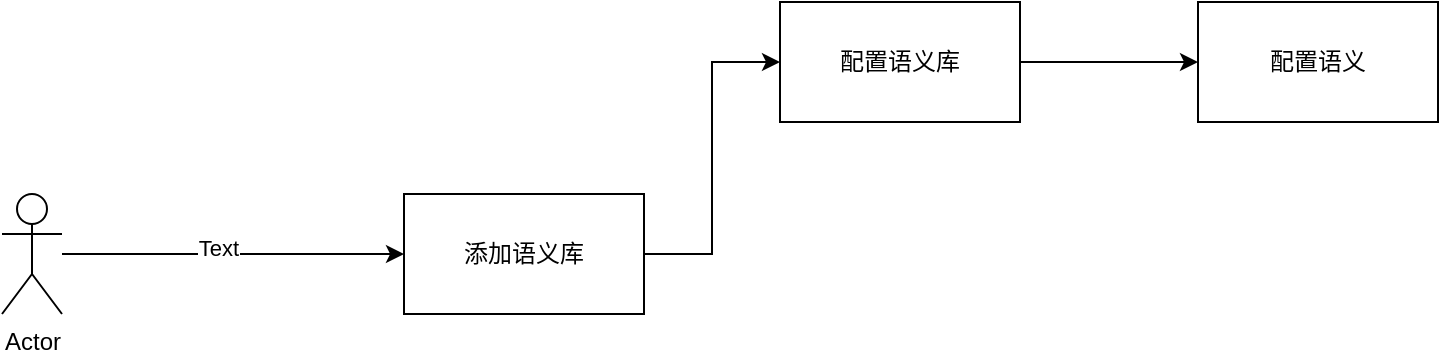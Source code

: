 <mxfile version="22.1.7" type="github">
  <diagram name="第 1 页" id="1hYo64LuMpDYzzGd4I8e">
    <mxGraphModel dx="1509" dy="827" grid="0" gridSize="10" guides="1" tooltips="1" connect="1" arrows="1" fold="1" page="1" pageScale="1" pageWidth="1654" pageHeight="2336" math="0" shadow="0">
      <root>
        <mxCell id="0" />
        <mxCell id="1" parent="0" />
        <mxCell id="4XoDtmQWzFF1k-0LZuOs-3" style="edgeStyle=orthogonalEdgeStyle;rounded=0;orthogonalLoop=1;jettySize=auto;html=1;" edge="1" parent="1" source="4XoDtmQWzFF1k-0LZuOs-1" target="4XoDtmQWzFF1k-0LZuOs-2">
          <mxGeometry relative="1" as="geometry" />
        </mxCell>
        <mxCell id="4XoDtmQWzFF1k-0LZuOs-4" value="Text" style="edgeLabel;html=1;align=center;verticalAlign=middle;resizable=0;points=[];" vertex="1" connectable="0" parent="4XoDtmQWzFF1k-0LZuOs-3">
          <mxGeometry x="-0.091" y="3" relative="1" as="geometry">
            <mxPoint as="offset" />
          </mxGeometry>
        </mxCell>
        <mxCell id="4XoDtmQWzFF1k-0LZuOs-1" value="Actor" style="shape=umlActor;verticalLabelPosition=bottom;verticalAlign=top;html=1;outlineConnect=0;" vertex="1" parent="1">
          <mxGeometry x="158" y="231" width="30" height="60" as="geometry" />
        </mxCell>
        <mxCell id="4XoDtmQWzFF1k-0LZuOs-6" style="edgeStyle=orthogonalEdgeStyle;rounded=0;orthogonalLoop=1;jettySize=auto;html=1;entryX=0;entryY=0.5;entryDx=0;entryDy=0;" edge="1" parent="1" source="4XoDtmQWzFF1k-0LZuOs-2" target="4XoDtmQWzFF1k-0LZuOs-5">
          <mxGeometry relative="1" as="geometry" />
        </mxCell>
        <mxCell id="4XoDtmQWzFF1k-0LZuOs-2" value="添加语义库" style="rounded=0;whiteSpace=wrap;html=1;" vertex="1" parent="1">
          <mxGeometry x="359" y="231" width="120" height="60" as="geometry" />
        </mxCell>
        <mxCell id="4XoDtmQWzFF1k-0LZuOs-8" style="edgeStyle=orthogonalEdgeStyle;rounded=0;orthogonalLoop=1;jettySize=auto;html=1;exitX=1;exitY=0.5;exitDx=0;exitDy=0;entryX=0;entryY=0.5;entryDx=0;entryDy=0;" edge="1" parent="1" source="4XoDtmQWzFF1k-0LZuOs-5" target="4XoDtmQWzFF1k-0LZuOs-7">
          <mxGeometry relative="1" as="geometry" />
        </mxCell>
        <mxCell id="4XoDtmQWzFF1k-0LZuOs-5" value="配置语义库" style="rounded=0;whiteSpace=wrap;html=1;" vertex="1" parent="1">
          <mxGeometry x="547" y="135" width="120" height="60" as="geometry" />
        </mxCell>
        <mxCell id="4XoDtmQWzFF1k-0LZuOs-7" value="配置语义" style="rounded=0;whiteSpace=wrap;html=1;" vertex="1" parent="1">
          <mxGeometry x="756" y="135" width="120" height="60" as="geometry" />
        </mxCell>
      </root>
    </mxGraphModel>
  </diagram>
</mxfile>
